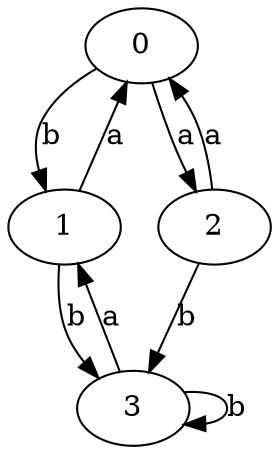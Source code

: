 digraph {
 ranksep=0.5;
 d2tdocpreamble = "\usetikzlibrary{automata}";
 d2tfigpreamble = "\tikzstyle{every state}= [ draw=blue!50,very thick,fill=blue!20]  \tikzstyle{auto}= [fill=white]";
 node [style="state"];
 edge [lblstyle="auto",topath="bend right", len=4  ]
  "0" [label="0",style = "state, accepting"];
  "1" [label="1",];
  "2" [label="2",];
  "3" [label="3",style = "state, initial"];
  "0" -> "1" [label="b"];
  "0" -> "2" [label="a"];
  "1" -> "0" [label="a"];
  "1" -> "3" [label="b"];
  "2" -> "0" [label="a"];
  "2" -> "3" [label="b"];
  "3" -> "1" [label="a"];
  "3" -> "3" [label="b",topath="loop above"];
}